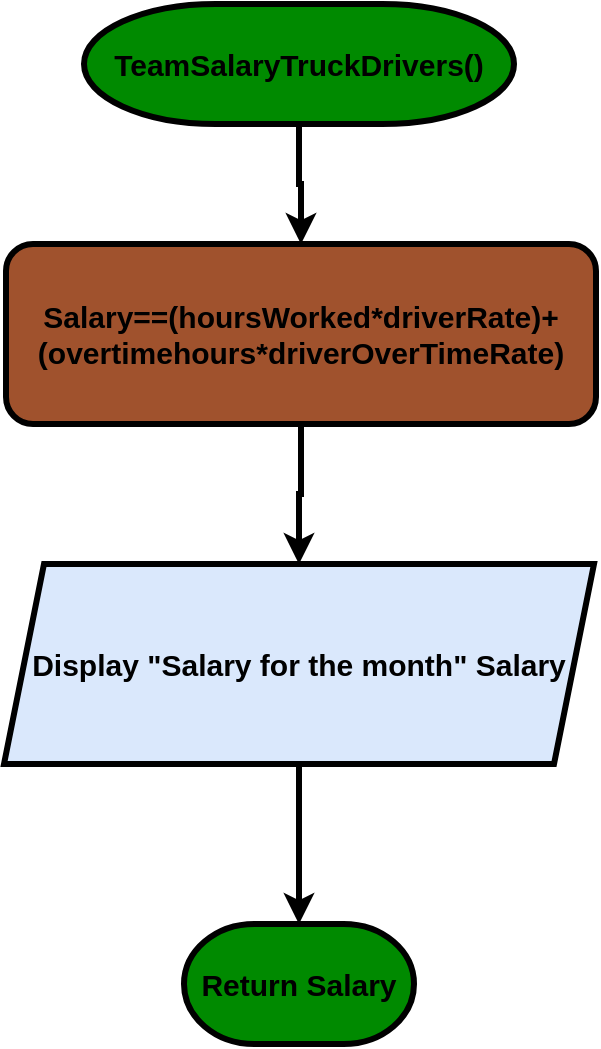 <mxfile version="14.7.1" type="device"><diagram id="Y7BDwLjpp5uChdk5dHyA" name="Page-1"><mxGraphModel dx="1422" dy="737" grid="0" gridSize="10" guides="1" tooltips="1" connect="1" arrows="1" fold="1" page="1" pageScale="1" pageWidth="850" pageHeight="1100" math="0" shadow="0"><root><mxCell id="0"/><mxCell id="1" parent="0"/><mxCell id="QCP0u4--EkO0etmE8x1q-7" style="edgeStyle=orthogonalEdgeStyle;rounded=0;orthogonalLoop=1;jettySize=auto;html=1;entryX=0.5;entryY=0;entryDx=0;entryDy=0;strokeWidth=3;fontSize=15;fontStyle=1;" edge="1" parent="1" source="QCP0u4--EkO0etmE8x1q-1" target="QCP0u4--EkO0etmE8x1q-3"><mxGeometry relative="1" as="geometry"/></mxCell><mxCell id="QCP0u4--EkO0etmE8x1q-1" value="TeamSalaryTruckDrivers()" style="strokeWidth=3;html=1;shape=mxgraph.flowchart.terminator;whiteSpace=wrap;fillColor=#008a00;fontSize=15;fontStyle=1" vertex="1" parent="1"><mxGeometry x="225" y="50" width="215" height="60" as="geometry"/></mxCell><mxCell id="QCP0u4--EkO0etmE8x1q-8" style="edgeStyle=orthogonalEdgeStyle;rounded=0;orthogonalLoop=1;jettySize=auto;html=1;entryX=0.5;entryY=0;entryDx=0;entryDy=0;strokeWidth=3;fontSize=15;fontStyle=1;" edge="1" parent="1" source="QCP0u4--EkO0etmE8x1q-3" target="QCP0u4--EkO0etmE8x1q-5"><mxGeometry relative="1" as="geometry"/></mxCell><mxCell id="QCP0u4--EkO0etmE8x1q-3" value="Salary==(hoursWorked*driverRate)+(overtimehours*driverOverTimeRate)" style="rounded=1;whiteSpace=wrap;html=1;fillColor=#a0522d;strokeWidth=3;fontSize=15;fontStyle=1" vertex="1" parent="1"><mxGeometry x="186" y="170" width="295" height="90" as="geometry"/></mxCell><mxCell id="QCP0u4--EkO0etmE8x1q-4" style="edgeStyle=orthogonalEdgeStyle;rounded=0;orthogonalLoop=1;jettySize=auto;html=1;entryX=0.5;entryY=0;entryDx=0;entryDy=0;entryPerimeter=0;strokeWidth=3;fontSize=15;fontStyle=1;" edge="1" parent="1" source="QCP0u4--EkO0etmE8x1q-5" target="QCP0u4--EkO0etmE8x1q-6"><mxGeometry relative="1" as="geometry"/></mxCell><mxCell id="QCP0u4--EkO0etmE8x1q-5" value="&lt;font style=&quot;font-size: 15px;&quot;&gt;&lt;span style=&quot;font-size: 15px;&quot;&gt;Display &quot;Salary for the month&quot; Salary&lt;/span&gt;&lt;/font&gt;" style="shape=parallelogram;perimeter=parallelogramPerimeter;whiteSpace=wrap;html=1;fixedSize=1;fillColor=#dae8fc;strokeWidth=3;fontSize=15;fontStyle=1;" vertex="1" parent="1"><mxGeometry x="185" y="330" width="295" height="100" as="geometry"/></mxCell><mxCell id="QCP0u4--EkO0etmE8x1q-6" value="&lt;span style=&quot;font-size: 15px;&quot;&gt;&lt;font style=&quot;font-size: 15px;&quot;&gt;Return Salary&lt;/font&gt;&lt;/span&gt;" style="strokeWidth=3;html=1;shape=mxgraph.flowchart.terminator;whiteSpace=wrap;fillColor=#008a00;fontSize=15;fontStyle=1" vertex="1" parent="1"><mxGeometry x="275" y="510" width="115" height="60" as="geometry"/></mxCell></root></mxGraphModel></diagram></mxfile>